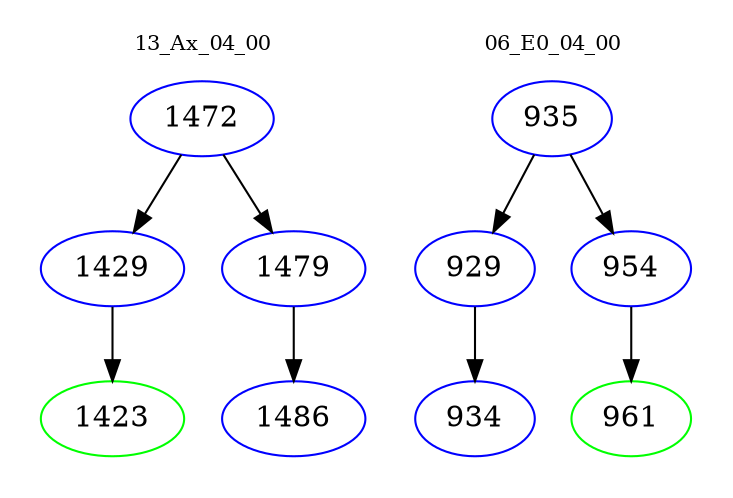 digraph{
subgraph cluster_0 {
color = white
label = "13_Ax_04_00";
fontsize=10;
T0_1472 [label="1472", color="blue"]
T0_1472 -> T0_1429 [color="black"]
T0_1429 [label="1429", color="blue"]
T0_1429 -> T0_1423 [color="black"]
T0_1423 [label="1423", color="green"]
T0_1472 -> T0_1479 [color="black"]
T0_1479 [label="1479", color="blue"]
T0_1479 -> T0_1486 [color="black"]
T0_1486 [label="1486", color="blue"]
}
subgraph cluster_1 {
color = white
label = "06_E0_04_00";
fontsize=10;
T1_935 [label="935", color="blue"]
T1_935 -> T1_929 [color="black"]
T1_929 [label="929", color="blue"]
T1_929 -> T1_934 [color="black"]
T1_934 [label="934", color="blue"]
T1_935 -> T1_954 [color="black"]
T1_954 [label="954", color="blue"]
T1_954 -> T1_961 [color="black"]
T1_961 [label="961", color="green"]
}
}
